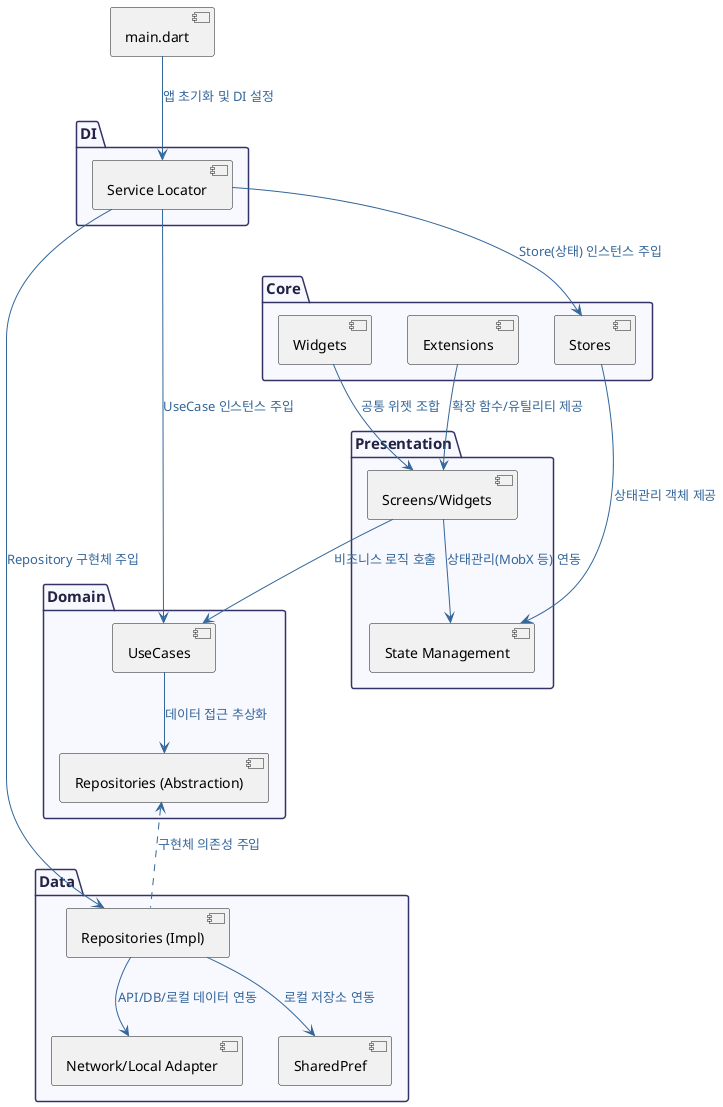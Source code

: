 @startuml
' 스타일 정의
skinparam package {
  BackgroundColor #F8F8FF
  BorderColor #333366
  FontColor #222244
  FontSize 15
}
skinparam rectangle {
  BackgroundColor #F0F8FF
  BorderColor #333366
  FontColor #222244
}
skinparam ArrowColor #336699
skinparam ArrowFontColor #336699
skinparam ArrowFontSize 13

' 패키지 및 컴포넌트 정의
package "Presentation" {
  [Screens/Widgets]
  [State Management]
}
package "Domain" {
  [UseCases]
  [Repositories (Abstraction)]
}
package "Data" {
  [Repositories (Impl)]
  [Network/Local Adapter]
  [SharedPref]
}
package "Core" {
  [Stores]
  [Widgets]
  [Extensions]
}
package "DI" {
  [Service Locator]
}

' 관계 및 설명 추가
[main.dart] --> [Service Locator] : "앱 초기화 및 DI 설정"
[Service Locator] --> [Repositories (Impl)] : "Repository 구현체 주입"
[Service Locator] --> [UseCases] : "UseCase 인스턴스 주입"
[Service Locator] --> [Stores] : "Store(상태) 인스턴스 주입"

[Screens/Widgets] --> [State Management] : "상태관리(MobX 등) 연동"
[Screens/Widgets] --> [UseCases] : "비즈니스 로직 호출"
[UseCases] --> [Repositories (Abstraction)] : "데이터 접근 추상화"
[Repositories (Abstraction)] <.. [Repositories (Impl)] : "구현체 의존성 주입"
[Repositories (Impl)] --> [Network/Local Adapter] : "API/DB/로컬 데이터 연동"
[Repositories (Impl)] --> [SharedPref] : "로컬 저장소 연동"

[Stores] --> [State Management] : "상태관리 객체 제공"
[Widgets] --> [Screens/Widgets] : "공통 위젯 조합"
[Extensions] --> [Screens/Widgets] : "확장 함수/유틸리티 제공"
@enduml
